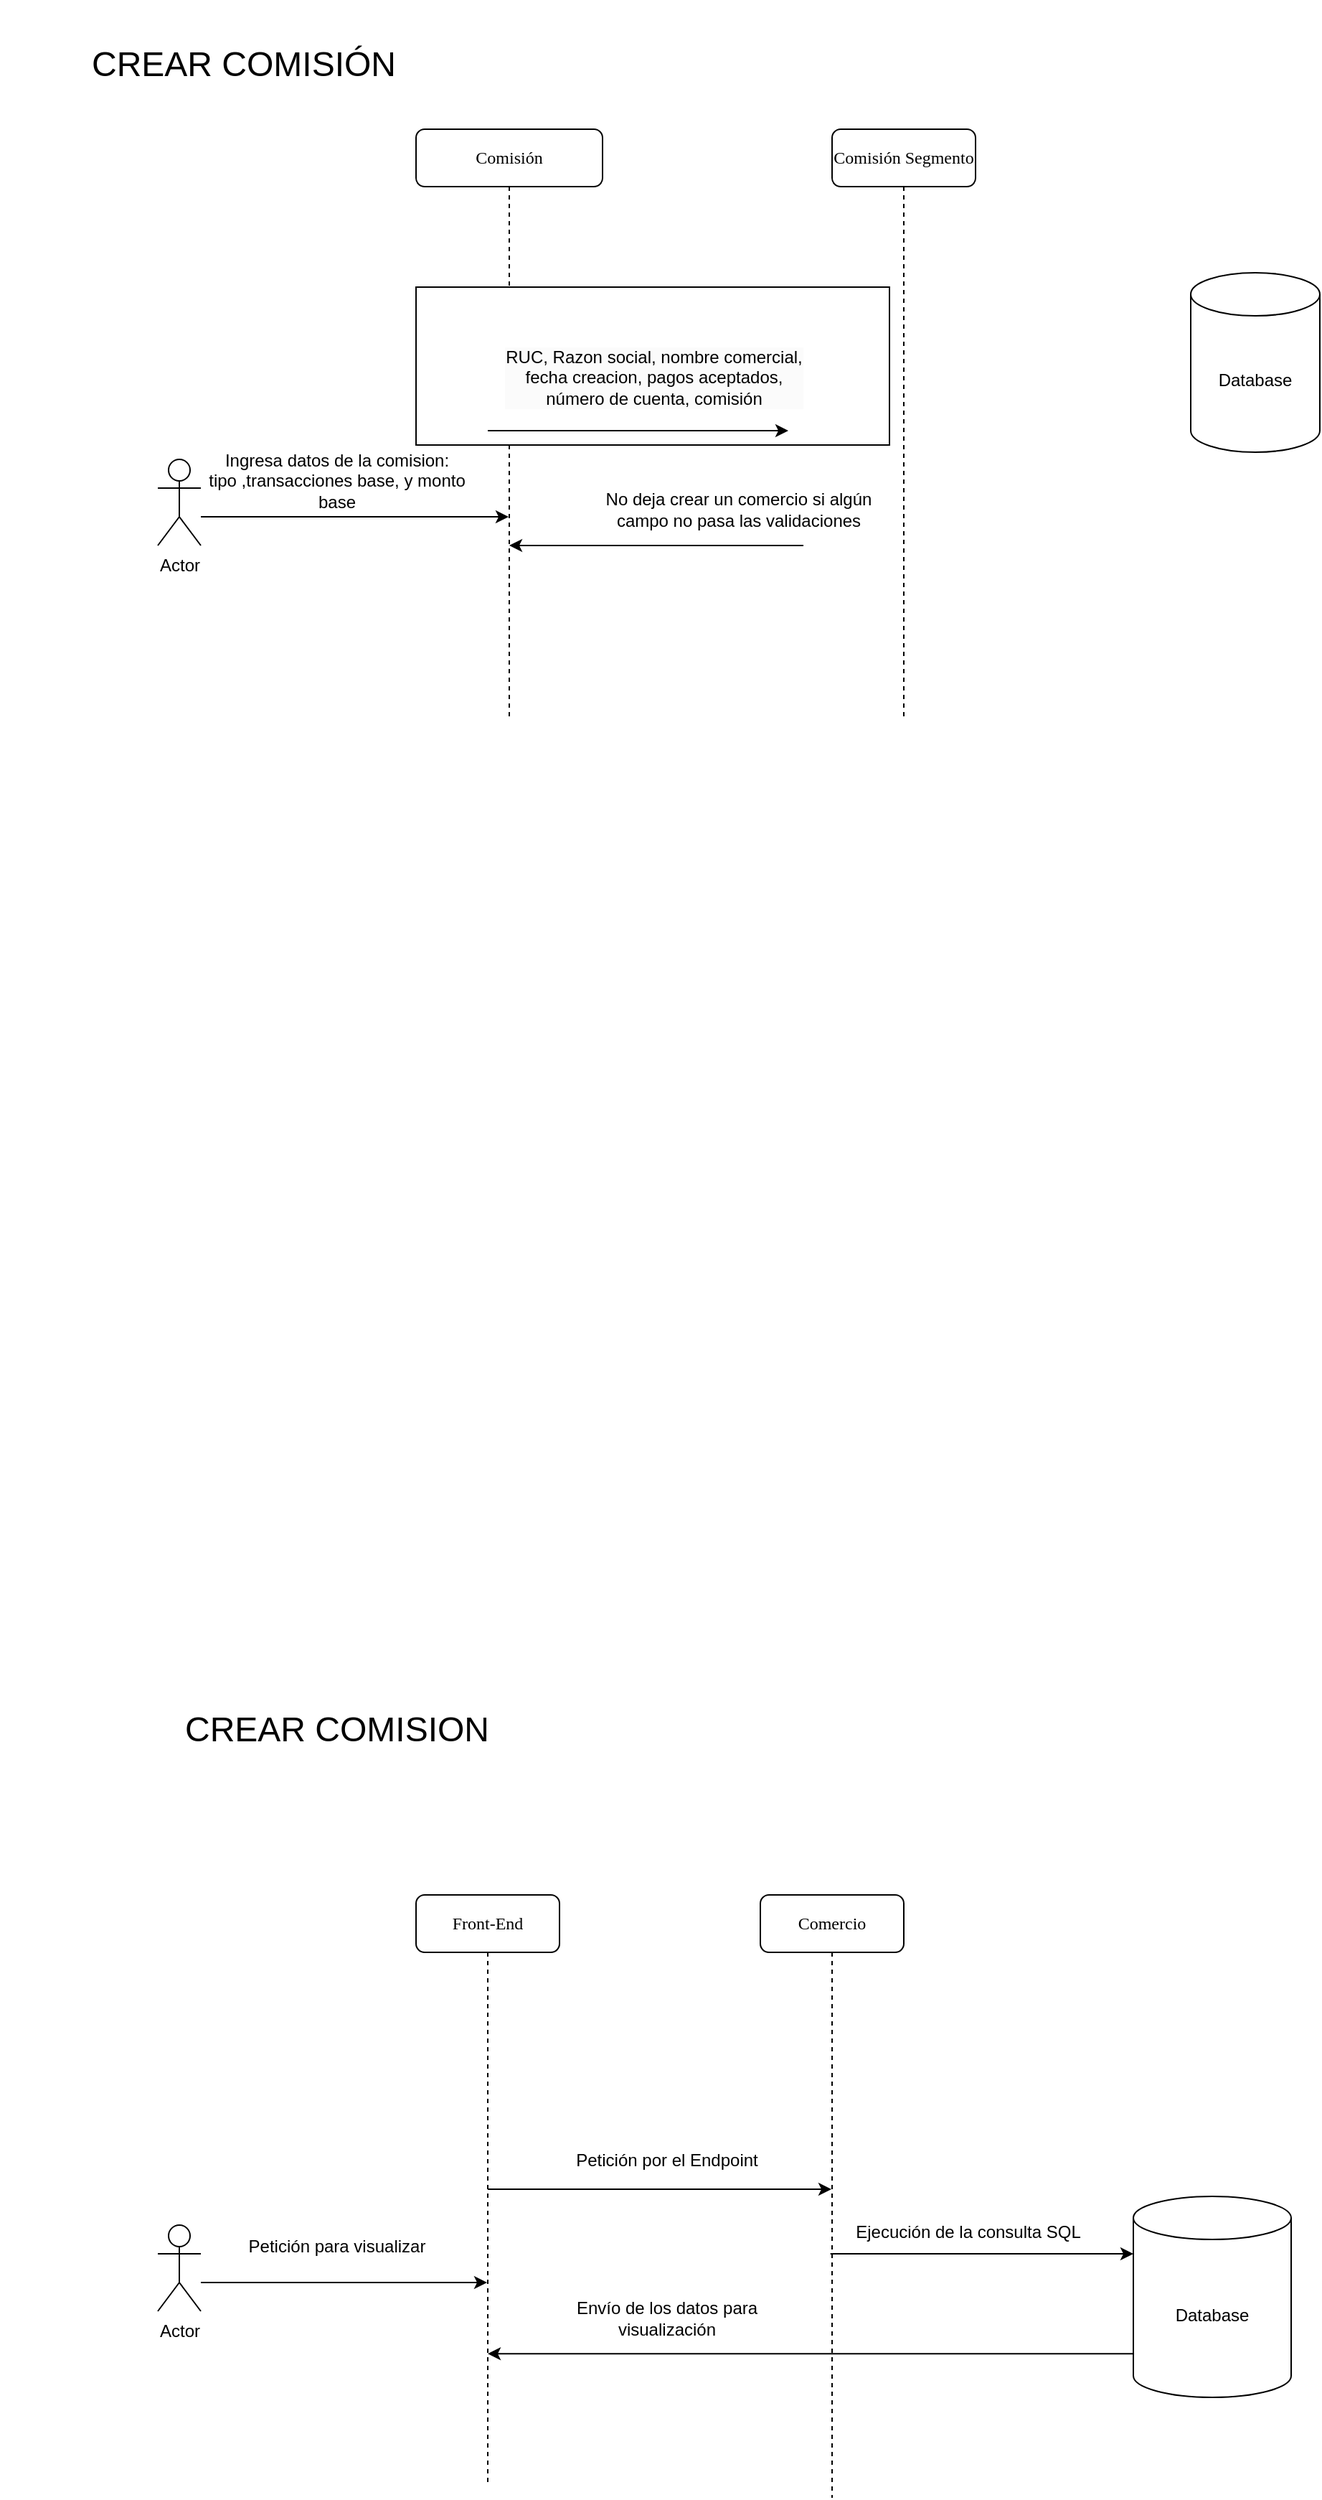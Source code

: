 <mxfile version="26.0.11">
  <diagram name="Página-1" id="pgAp8Lb_EBB5aLBCv9h4">
    <mxGraphModel dx="1222" dy="628" grid="1" gridSize="10" guides="1" tooltips="1" connect="1" arrows="1" fold="1" page="1" pageScale="1" pageWidth="827" pageHeight="1169" math="0" shadow="0">
      <root>
        <mxCell id="0" />
        <mxCell id="1" parent="0" />
        <mxCell id="G1G5ofTcemGSvDUs-Fhq-1" value="&lt;font style=&quot;font-size: 24px;&quot;&gt;CREAR COMISION&lt;/font&gt;" style="text;strokeColor=none;align=center;fillColor=none;html=1;verticalAlign=middle;whiteSpace=wrap;rounded=0;" vertex="1" parent="1">
          <mxGeometry x="85" y="1220" width="340" height="90" as="geometry" />
        </mxCell>
        <mxCell id="G1G5ofTcemGSvDUs-Fhq-2" value="Front-End" style="shape=umlLifeline;perimeter=lifelinePerimeter;whiteSpace=wrap;html=1;container=1;collapsible=0;recursiveResize=0;outlineConnect=0;rounded=1;shadow=0;comic=0;labelBackgroundColor=none;strokeWidth=1;fontFamily=Verdana;fontSize=12;align=center;" vertex="1" parent="1">
          <mxGeometry x="310" y="1380" width="100" height="410" as="geometry" />
        </mxCell>
        <mxCell id="G1G5ofTcemGSvDUs-Fhq-3" value="Actor" style="shape=umlActor;verticalLabelPosition=bottom;verticalAlign=top;html=1;outlineConnect=0;" vertex="1" parent="1">
          <mxGeometry x="130" y="1610" width="30" height="60" as="geometry" />
        </mxCell>
        <mxCell id="G1G5ofTcemGSvDUs-Fhq-4" value="" style="endArrow=classic;html=1;rounded=0;" edge="1" parent="1" target="G1G5ofTcemGSvDUs-Fhq-2">
          <mxGeometry width="50" height="50" relative="1" as="geometry">
            <mxPoint x="160" y="1650" as="sourcePoint" />
            <mxPoint x="320" y="1660" as="targetPoint" />
          </mxGeometry>
        </mxCell>
        <mxCell id="G1G5ofTcemGSvDUs-Fhq-5" value="Petición para visualizar" style="text;strokeColor=none;align=center;fillColor=none;html=1;verticalAlign=middle;whiteSpace=wrap;rounded=0;" vertex="1" parent="1">
          <mxGeometry x="160" y="1610" width="190" height="30" as="geometry" />
        </mxCell>
        <mxCell id="G1G5ofTcemGSvDUs-Fhq-6" value="Database" style="shape=cylinder3;whiteSpace=wrap;html=1;boundedLbl=1;backgroundOutline=1;size=15;" vertex="1" parent="1">
          <mxGeometry x="810" y="1590" width="110" height="140" as="geometry" />
        </mxCell>
        <mxCell id="G1G5ofTcemGSvDUs-Fhq-7" value="Comercio" style="shape=umlLifeline;perimeter=lifelinePerimeter;whiteSpace=wrap;html=1;container=1;collapsible=0;recursiveResize=0;outlineConnect=0;rounded=1;shadow=0;comic=0;labelBackgroundColor=none;strokeWidth=1;fontFamily=Verdana;fontSize=12;align=center;" vertex="1" parent="1">
          <mxGeometry x="550" y="1380" width="100" height="420" as="geometry" />
        </mxCell>
        <mxCell id="G1G5ofTcemGSvDUs-Fhq-8" value="" style="endArrow=classic;html=1;rounded=0;" edge="1" parent="1" source="G1G5ofTcemGSvDUs-Fhq-2" target="G1G5ofTcemGSvDUs-Fhq-7">
          <mxGeometry width="50" height="50" relative="1" as="geometry">
            <mxPoint x="230" y="1620" as="sourcePoint" />
            <mxPoint x="280" y="1570" as="targetPoint" />
          </mxGeometry>
        </mxCell>
        <mxCell id="G1G5ofTcemGSvDUs-Fhq-9" value="Petición por el Endpoint" style="text;strokeColor=none;align=center;fillColor=none;html=1;verticalAlign=middle;whiteSpace=wrap;rounded=0;" vertex="1" parent="1">
          <mxGeometry x="390" y="1550" width="190" height="30" as="geometry" />
        </mxCell>
        <mxCell id="G1G5ofTcemGSvDUs-Fhq-10" value="" style="endArrow=classic;html=1;rounded=0;entryX=0;entryY=0.5;entryDx=0;entryDy=0;entryPerimeter=0;" edge="1" parent="1">
          <mxGeometry width="50" height="50" relative="1" as="geometry">
            <mxPoint x="598.833" y="1630" as="sourcePoint" />
            <mxPoint x="810" y="1630" as="targetPoint" />
          </mxGeometry>
        </mxCell>
        <mxCell id="G1G5ofTcemGSvDUs-Fhq-11" value="Ejecución de la consulta SQL" style="text;strokeColor=none;align=center;fillColor=none;html=1;verticalAlign=middle;whiteSpace=wrap;rounded=0;" vertex="1" parent="1">
          <mxGeometry x="600" y="1600" width="190" height="30" as="geometry" />
        </mxCell>
        <mxCell id="G1G5ofTcemGSvDUs-Fhq-12" value="" style="endArrow=classic;html=1;rounded=0;exitX=-0.004;exitY=0.783;exitDx=0;exitDy=0;exitPerimeter=0;" edge="1" parent="1" source="G1G5ofTcemGSvDUs-Fhq-6" target="G1G5ofTcemGSvDUs-Fhq-2">
          <mxGeometry width="50" height="50" relative="1" as="geometry">
            <mxPoint x="640" y="1740" as="sourcePoint" />
            <mxPoint x="690" y="1690" as="targetPoint" />
          </mxGeometry>
        </mxCell>
        <mxCell id="G1G5ofTcemGSvDUs-Fhq-13" value="Envío de los datos para visualización" style="text;strokeColor=none;align=center;fillColor=none;html=1;verticalAlign=middle;whiteSpace=wrap;rounded=0;" vertex="1" parent="1">
          <mxGeometry x="390" y="1660" width="190" height="30" as="geometry" />
        </mxCell>
        <mxCell id="G1G5ofTcemGSvDUs-Fhq-14" value="Comisión" style="shape=umlLifeline;perimeter=lifelinePerimeter;whiteSpace=wrap;html=1;container=1;collapsible=0;recursiveResize=0;outlineConnect=0;rounded=1;shadow=0;comic=0;labelBackgroundColor=none;strokeWidth=1;fontFamily=Verdana;fontSize=12;align=center;" vertex="1" parent="1">
          <mxGeometry x="310" y="150" width="130" height="410" as="geometry" />
        </mxCell>
        <mxCell id="G1G5ofTcemGSvDUs-Fhq-32" value="" style="rounded=0;whiteSpace=wrap;html=1;" vertex="1" parent="G1G5ofTcemGSvDUs-Fhq-14">
          <mxGeometry y="110" width="330" height="110" as="geometry" />
        </mxCell>
        <mxCell id="G1G5ofTcemGSvDUs-Fhq-15" value="Actor" style="shape=umlActor;verticalLabelPosition=bottom;verticalAlign=top;html=1;outlineConnect=0;" vertex="1" parent="1">
          <mxGeometry x="130" y="380" width="30" height="60" as="geometry" />
        </mxCell>
        <mxCell id="G1G5ofTcemGSvDUs-Fhq-16" value="" style="endArrow=classic;html=1;rounded=0;" edge="1" parent="1" target="G1G5ofTcemGSvDUs-Fhq-14">
          <mxGeometry width="50" height="50" relative="1" as="geometry">
            <mxPoint x="160" y="420" as="sourcePoint" />
            <mxPoint x="320" y="430" as="targetPoint" />
          </mxGeometry>
        </mxCell>
        <mxCell id="G1G5ofTcemGSvDUs-Fhq-17" value="" style="endArrow=classic;html=1;rounded=0;" edge="1" parent="1">
          <mxGeometry width="50" height="50" relative="1" as="geometry">
            <mxPoint x="360" y="360" as="sourcePoint" />
            <mxPoint x="569.5" y="360" as="targetPoint" />
          </mxGeometry>
        </mxCell>
        <mxCell id="G1G5ofTcemGSvDUs-Fhq-18" value="Ingresa datos de la comision:&lt;div&gt;tipo ,transacciones base, y monto base&lt;/div&gt;" style="text;strokeColor=none;align=center;fillColor=none;html=1;verticalAlign=middle;whiteSpace=wrap;rounded=0;" vertex="1" parent="1">
          <mxGeometry x="160" y="380" width="190" height="30" as="geometry" />
        </mxCell>
        <mxCell id="G1G5ofTcemGSvDUs-Fhq-19" value="" style="endArrow=classic;html=1;rounded=0;exitX=0;exitY=1;exitDx=0;exitDy=-15;exitPerimeter=0;" edge="1" parent="1" target="G1G5ofTcemGSvDUs-Fhq-14">
          <mxGeometry width="50" height="50" relative="1" as="geometry">
            <mxPoint x="580" y="440" as="sourcePoint" />
            <mxPoint x="370" y="439" as="targetPoint" />
          </mxGeometry>
        </mxCell>
        <mxCell id="G1G5ofTcemGSvDUs-Fhq-20" value="No deja crear un comercio si algún campo no pasa las validaciones" style="text;strokeColor=none;align=center;fillColor=none;html=1;verticalAlign=middle;whiteSpace=wrap;rounded=0;" vertex="1" parent="1">
          <mxGeometry x="440" y="400" width="190" height="30" as="geometry" />
        </mxCell>
        <mxCell id="G1G5ofTcemGSvDUs-Fhq-21" value="&lt;div style=&quot;forced-color-adjust: none; color: rgb(0, 0, 0); font-family: Helvetica; font-size: 12px; font-style: normal; font-variant-ligatures: normal; font-variant-caps: normal; font-weight: 400; letter-spacing: normal; orphans: 2; text-align: center; text-indent: 0px; text-transform: none; widows: 2; word-spacing: 0px; -webkit-text-stroke-width: 0px; white-space: normal; background-color: rgb(251, 251, 251); text-decoration-thickness: initial; text-decoration-style: initial; text-decoration-color: initial;&quot;&gt;RUC, Razon social, nombre comercial, fecha creacion, pagos aceptados, número de cuenta, comisión&lt;/div&gt;" style="text;whiteSpace=wrap;html=1;" vertex="1" parent="1">
          <mxGeometry x="370" y="295" width="210" height="70" as="geometry" />
        </mxCell>
        <mxCell id="G1G5ofTcemGSvDUs-Fhq-30" value="&lt;font style=&quot;font-size: 24px;&quot;&gt;CREAR COMISIÓN&lt;/font&gt;" style="text;strokeColor=none;align=center;fillColor=none;html=1;verticalAlign=middle;whiteSpace=wrap;rounded=0;" vertex="1" parent="1">
          <mxGeometry x="20" y="60" width="340" height="90" as="geometry" />
        </mxCell>
        <mxCell id="G1G5ofTcemGSvDUs-Fhq-31" value="Comisión Segmento" style="shape=umlLifeline;perimeter=lifelinePerimeter;whiteSpace=wrap;html=1;container=1;collapsible=0;recursiveResize=0;outlineConnect=0;rounded=1;shadow=0;comic=0;labelBackgroundColor=none;strokeWidth=1;fontFamily=Verdana;fontSize=12;align=center;" vertex="1" parent="1">
          <mxGeometry x="600" y="150" width="100" height="410" as="geometry" />
        </mxCell>
        <mxCell id="G1G5ofTcemGSvDUs-Fhq-34" value="Database" style="shape=cylinder3;whiteSpace=wrap;html=1;boundedLbl=1;backgroundOutline=1;size=15;" vertex="1" parent="1">
          <mxGeometry x="850" y="250" width="90" height="125" as="geometry" />
        </mxCell>
      </root>
    </mxGraphModel>
  </diagram>
</mxfile>
